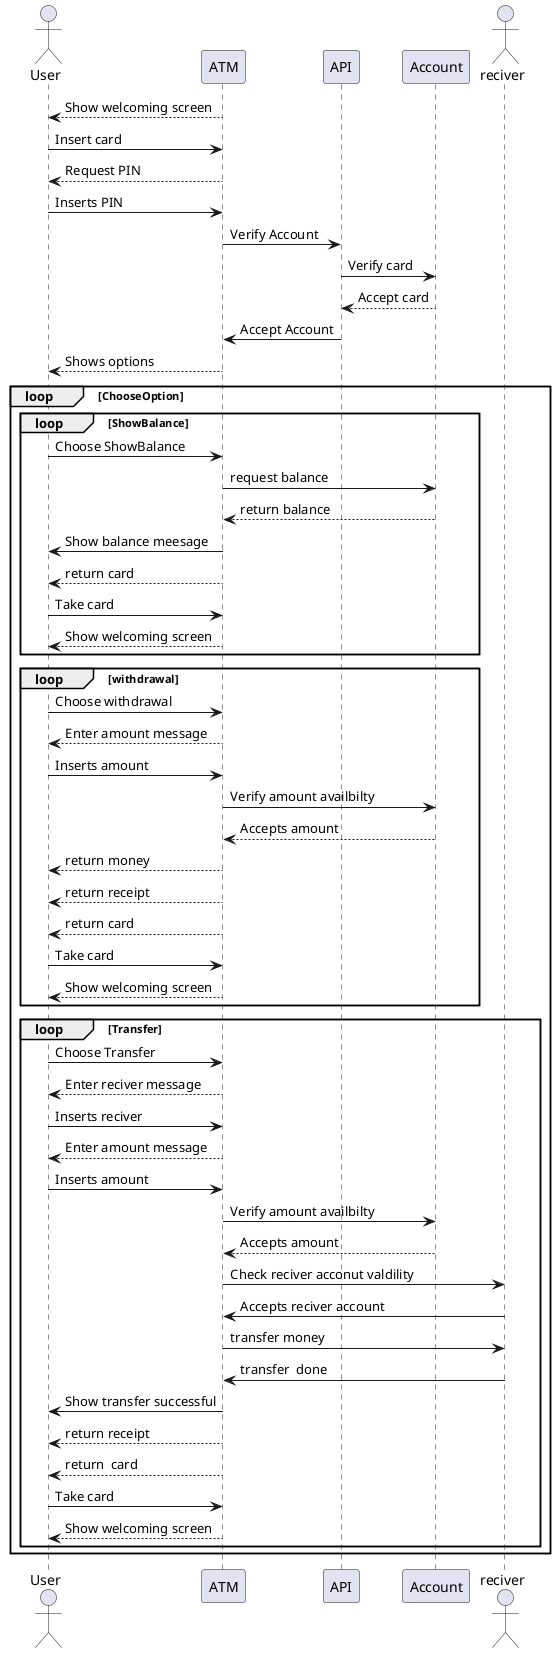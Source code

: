 

' @startuml HAPPY_FLOW_ATM

' par "User" as U:
' par "ATM" as ATM:
' par "account" as ac:
' par "API" as API



' title Money withdraw proccess

' loop Withdraw money

' U->ATM: Insert Card()
' activate U
' activate ATM
' ATM-->U: InsertPIN():int
' U->ATM: int PIN
' deactivate U
' ATM->API:
' deactivate ATM
' activate API

' API->ac: ControlPIN(int PIN)
' activate ac
' ac-->API: PIN correct
' API->ac: checkIfValid()
' ac-->API: account valid
' deactivate ac
' API-->ATM:
' deactivate API
' activate ATM
' ATM-->U: scanAmount():int 
' activate U
' U->ATM: int amount;
' deactivate U
' ATM->API: takeRequest
' deactivate ATM
' activate API
' API->ac:  CheckAvailablilty
' activate ac
' ac-->API: available():bool
' deactivate ac
' API-->ATM: transactionSucess
' deactivate API
' activate ATM
' ATM-->U: ReturnCash
' deactivate ATM
' activate U
' end


' loop transfer

' actor receiver

' U->ATM: Insert Card():bool
' activate ATM
' ATM-->U: InsertPIN():int
' U->ATM: int PIN
' deactivate U
' ATM->API:
' deactivate ATM
' activate API
' API->ac: ControlPIN(int PIN)
' activate ac
' ac-->API: PIN correct
' API->ac: checkIfValid():bool
' ac-->API: account valid
' deactivate ac
' API-->ATM:
' deactivate API
' activate ATM
' ATM-->U: scanAmount():int 
' activate U
' ATM-->U: scan_recipient():int 
' U->ATM: int amount;
' U->ATM: int recipient;
' deactivate U
' ATM->API: takeRequest
' deactivate ATM
' activate API
' API->ac:  CheckAvailablilty
' activate ac
' ac-->API: available():bool
' API-> receiver: transfer money
' deactivate ac
' API-->ATM: transferSucess
' deactivate API
' activate ATM
' ATM-->U: print_transferSucess
' deactivate ATM
' activate U
' end


' loop check balance

' U->ATM: Insert Card():bool
' activate ATM
' ATM-->U: InsertPIN():int
' U->ATM: int PIN
' deactivate U
' ATM->API:
' deactivate ATM
' activate API

' API->ac: ControlPIN(int PIN)
' activate ac
' ac-->API: PIN correct
' API->ac: checkIfValid():bool
' ac-->API: account valid
' deactivate ac
' API-->ATM: int Print_balance()
' deactivate API
' activate ATM
' ATM-->U: balance shown
' deactivate ATM
' activate U 
' deactivate U
' end

' @enduml 




@startuml ATM
actor User
User <-- ATM: Show welcoming screen
User -> ATM: Insert card
User <-- ATM: Request PIN
User -> ATM: Inserts PIN
ATM -> API:  Verify Account
API -> Account: Verify card 
API <-- Account: Accept card
API -> ATM: Accept Account
User <-- ATM: Shows options

loop ChooseOption
loop ShowBalance
User -> ATM: Choose ShowBalance
ATM -> Account: request balance
ATM <-- Account: return balance
ATM->User: Show balance meesage
User <-- ATM: return card
User -> ATM: Take card
User <-- ATM: Show welcoming screen
end 

loop withdrawal 
User -> ATM: Choose withdrawal
User <-- ATM: Enter amount message
User -> ATM: Inserts amount
ATM -> Account:  Verify amount availbilty
ATM <-- Account: Accepts amount 
User <-- ATM: return money
User <-- ATM: return receipt
User <-- ATM: return card
User -> ATM: Take card
User <-- ATM: Show welcoming screen
end 

loop Transfer
actor reciver
User -> ATM: Choose Transfer
User <-- ATM: Enter reciver message
User -> ATM: Inserts reciver 
User <-- ATM: Enter amount message
User -> ATM: Inserts amount
ATM -> Account: Verify amount availbilty
ATM <-- Account: Accepts amount
ATM -> reciver: Check reciver acconut valdility 
reciver->ATM: Accepts reciver account 
ATM->reciver: transfer money 
reciver->ATM: transfer  done
ATM->User: Show transfer successful
User <-- ATM: return receipt
User <-- ATM: return  card
User -> ATM: Take card
User <-- ATM: Show welcoming screen
end 
end
@enduml

